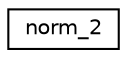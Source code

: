 digraph "Graphical Class Hierarchy"
{
  edge [fontname="Helvetica",fontsize="10",labelfontname="Helvetica",labelfontsize="10"];
  node [fontname="Helvetica",fontsize="10",shape=record];
  rankdir="LR";
  Node1 [label="norm_2",height=0.2,width=0.4,color="black", fillcolor="white", style="filled",URL="$classnorm__2.html"];
}
